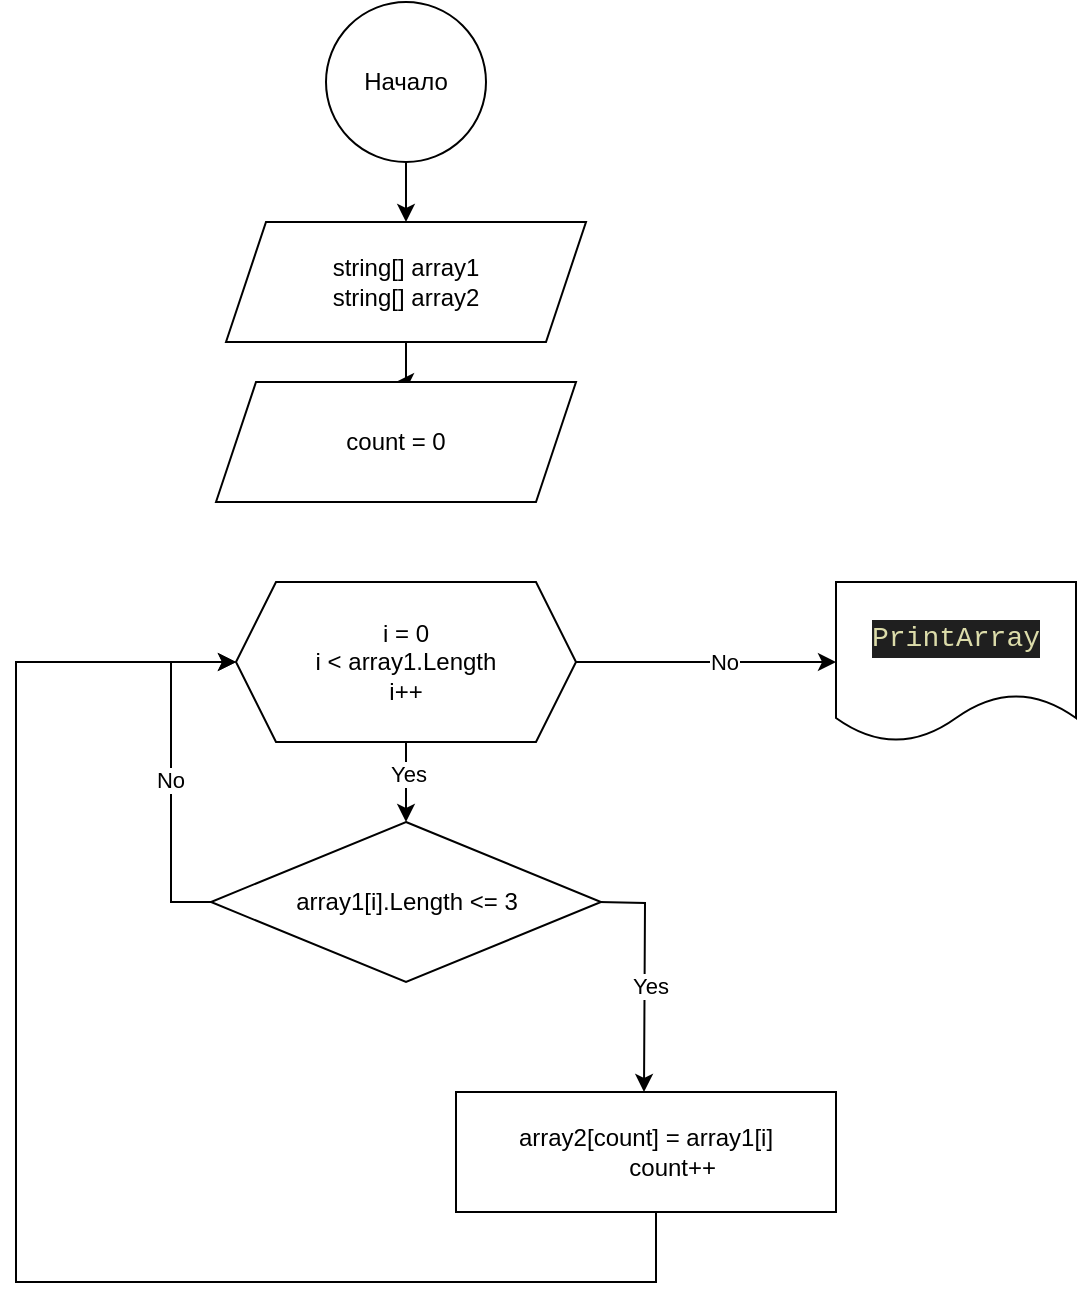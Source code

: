 <mxfile version="24.4.4" type="device">
  <diagram name="Страница — 1" id="K1xLyPN01-FnIANtIrcz">
    <mxGraphModel dx="1434" dy="818" grid="1" gridSize="10" guides="1" tooltips="1" connect="1" arrows="1" fold="1" page="1" pageScale="1" pageWidth="827" pageHeight="1169" math="0" shadow="0">
      <root>
        <mxCell id="0" />
        <mxCell id="1" parent="0" />
        <mxCell id="eCbYacd1Ri6V7bRimAwy-4" style="edgeStyle=orthogonalEdgeStyle;rounded=0;orthogonalLoop=1;jettySize=auto;html=1;exitX=0.5;exitY=1;exitDx=0;exitDy=0;entryX=0.5;entryY=0;entryDx=0;entryDy=0;" edge="1" parent="1" source="xxFltk1fn75IUjqFp4HD-2" target="xxFltk1fn75IUjqFp4HD-8">
          <mxGeometry relative="1" as="geometry" />
        </mxCell>
        <mxCell id="xxFltk1fn75IUjqFp4HD-2" value="Начало" style="ellipse;whiteSpace=wrap;html=1;aspect=fixed;" parent="1" vertex="1">
          <mxGeometry x="365" y="10" width="80" height="80" as="geometry" />
        </mxCell>
        <mxCell id="xxFltk1fn75IUjqFp4HD-22" style="edgeStyle=orthogonalEdgeStyle;rounded=0;orthogonalLoop=1;jettySize=auto;html=1;exitX=1;exitY=0.5;exitDx=0;exitDy=0;" parent="1" source="xxFltk1fn75IUjqFp4HD-7" target="xxFltk1fn75IUjqFp4HD-16" edge="1">
          <mxGeometry relative="1" as="geometry" />
        </mxCell>
        <mxCell id="eCbYacd1Ri6V7bRimAwy-8" value="No" style="edgeLabel;html=1;align=center;verticalAlign=middle;resizable=0;points=[];" vertex="1" connectable="0" parent="xxFltk1fn75IUjqFp4HD-22">
          <mxGeometry x="0.139" relative="1" as="geometry">
            <mxPoint as="offset" />
          </mxGeometry>
        </mxCell>
        <mxCell id="xxFltk1fn75IUjqFp4HD-23" style="edgeStyle=orthogonalEdgeStyle;rounded=0;orthogonalLoop=1;jettySize=auto;html=1;entryX=0.5;entryY=0;entryDx=0;entryDy=0;" parent="1" source="xxFltk1fn75IUjqFp4HD-7" target="xxFltk1fn75IUjqFp4HD-14" edge="1">
          <mxGeometry relative="1" as="geometry" />
        </mxCell>
        <mxCell id="eCbYacd1Ri6V7bRimAwy-9" value="Yes" style="edgeLabel;html=1;align=center;verticalAlign=middle;resizable=0;points=[];" vertex="1" connectable="0" parent="xxFltk1fn75IUjqFp4HD-23">
          <mxGeometry x="-0.2" y="1" relative="1" as="geometry">
            <mxPoint as="offset" />
          </mxGeometry>
        </mxCell>
        <mxCell id="xxFltk1fn75IUjqFp4HD-7" value="&lt;span style=&quot;background-color: initial;&quot;&gt;i = 0&lt;/span&gt;&lt;div&gt;i &amp;lt; array1.Length&lt;/div&gt;&lt;div&gt;i++&lt;/div&gt;" style="shape=hexagon;perimeter=hexagonPerimeter2;whiteSpace=wrap;html=1;fixedSize=1;" parent="1" vertex="1">
          <mxGeometry x="320" y="300" width="170" height="80" as="geometry" />
        </mxCell>
        <mxCell id="eCbYacd1Ri6V7bRimAwy-3" style="edgeStyle=orthogonalEdgeStyle;rounded=0;orthogonalLoop=1;jettySize=auto;html=1;exitX=0.5;exitY=1;exitDx=0;exitDy=0;" edge="1" parent="1" source="xxFltk1fn75IUjqFp4HD-8" target="xxFltk1fn75IUjqFp4HD-12">
          <mxGeometry relative="1" as="geometry" />
        </mxCell>
        <mxCell id="xxFltk1fn75IUjqFp4HD-8" value="string[] array1&lt;div&gt;﻿string[] array2&lt;/div&gt;" style="shape=parallelogram;perimeter=parallelogramPerimeter;whiteSpace=wrap;html=1;fixedSize=1;" parent="1" vertex="1">
          <mxGeometry x="315" y="120" width="180" height="60" as="geometry" />
        </mxCell>
        <mxCell id="xxFltk1fn75IUjqFp4HD-12" value="count = 0" style="shape=parallelogram;perimeter=parallelogramPerimeter;whiteSpace=wrap;html=1;fixedSize=1;" parent="1" vertex="1">
          <mxGeometry x="310" y="200" width="180" height="60" as="geometry" />
        </mxCell>
        <mxCell id="eCbYacd1Ri6V7bRimAwy-1" style="edgeStyle=orthogonalEdgeStyle;rounded=0;orthogonalLoop=1;jettySize=auto;html=1;exitX=1;exitY=0.5;exitDx=0;exitDy=0;entryX=0.5;entryY=0;entryDx=0;entryDy=0;" edge="1" parent="1">
          <mxGeometry relative="1" as="geometry">
            <mxPoint x="501.5" y="460" as="sourcePoint" />
            <mxPoint x="524" y="555" as="targetPoint" />
          </mxGeometry>
        </mxCell>
        <mxCell id="eCbYacd1Ri6V7bRimAwy-12" value="Yes" style="edgeLabel;html=1;align=center;verticalAlign=middle;resizable=0;points=[];" vertex="1" connectable="0" parent="eCbYacd1Ri6V7bRimAwy-1">
          <mxGeometry x="0.098" y="2" relative="1" as="geometry">
            <mxPoint as="offset" />
          </mxGeometry>
        </mxCell>
        <mxCell id="eCbYacd1Ri6V7bRimAwy-2" style="edgeStyle=orthogonalEdgeStyle;rounded=0;orthogonalLoop=1;jettySize=auto;html=1;exitX=0;exitY=0.5;exitDx=0;exitDy=0;entryX=0;entryY=0.5;entryDx=0;entryDy=0;" edge="1" parent="1" source="xxFltk1fn75IUjqFp4HD-14" target="xxFltk1fn75IUjqFp4HD-7">
          <mxGeometry relative="1" as="geometry" />
        </mxCell>
        <mxCell id="eCbYacd1Ri6V7bRimAwy-13" value="No" style="edgeLabel;html=1;align=center;verticalAlign=middle;resizable=0;points=[];" vertex="1" connectable="0" parent="eCbYacd1Ri6V7bRimAwy-2">
          <mxGeometry x="-0.061" y="2" relative="1" as="geometry">
            <mxPoint x="1" as="offset" />
          </mxGeometry>
        </mxCell>
        <mxCell id="xxFltk1fn75IUjqFp4HD-14" value="array1[i].Length &amp;lt;= 3" style="rhombus;whiteSpace=wrap;html=1;" parent="1" vertex="1">
          <mxGeometry x="307.5" y="420" width="195" height="80" as="geometry" />
        </mxCell>
        <mxCell id="xxFltk1fn75IUjqFp4HD-17" style="edgeStyle=orthogonalEdgeStyle;rounded=0;orthogonalLoop=1;jettySize=auto;html=1;entryX=0;entryY=0.5;entryDx=0;entryDy=0;exitX=0.5;exitY=1;exitDx=0;exitDy=0;" parent="1" source="xxFltk1fn75IUjqFp4HD-15" target="xxFltk1fn75IUjqFp4HD-7" edge="1">
          <mxGeometry relative="1" as="geometry">
            <Array as="points">
              <mxPoint x="530" y="615" />
              <mxPoint x="530" y="650" />
              <mxPoint x="210" y="650" />
              <mxPoint x="210" y="340" />
            </Array>
          </mxGeometry>
        </mxCell>
        <mxCell id="xxFltk1fn75IUjqFp4HD-15" value="&lt;div&gt;array2[count] = array1[i]&lt;/div&gt;&lt;div&gt;&amp;nbsp; &amp;nbsp; &amp;nbsp; &amp;nbsp; count++&lt;/div&gt;" style="rounded=0;whiteSpace=wrap;html=1;" parent="1" vertex="1">
          <mxGeometry x="430" y="555" width="190" height="60" as="geometry" />
        </mxCell>
        <mxCell id="xxFltk1fn75IUjqFp4HD-16" value="&lt;div style=&quot;color: rgb(204, 204, 204); background-color: rgb(31, 31, 31); font-family: Consolas, &amp;quot;Courier New&amp;quot;, monospace; font-size: 14px; line-height: 19px; white-space: pre;&quot;&gt;&lt;span style=&quot;color: #dcdcaa;&quot;&gt;PrintArray&lt;/span&gt;&lt;/div&gt;" style="shape=document;whiteSpace=wrap;html=1;boundedLbl=1;" parent="1" vertex="1">
          <mxGeometry x="620" y="300" width="120" height="80" as="geometry" />
        </mxCell>
      </root>
    </mxGraphModel>
  </diagram>
</mxfile>
